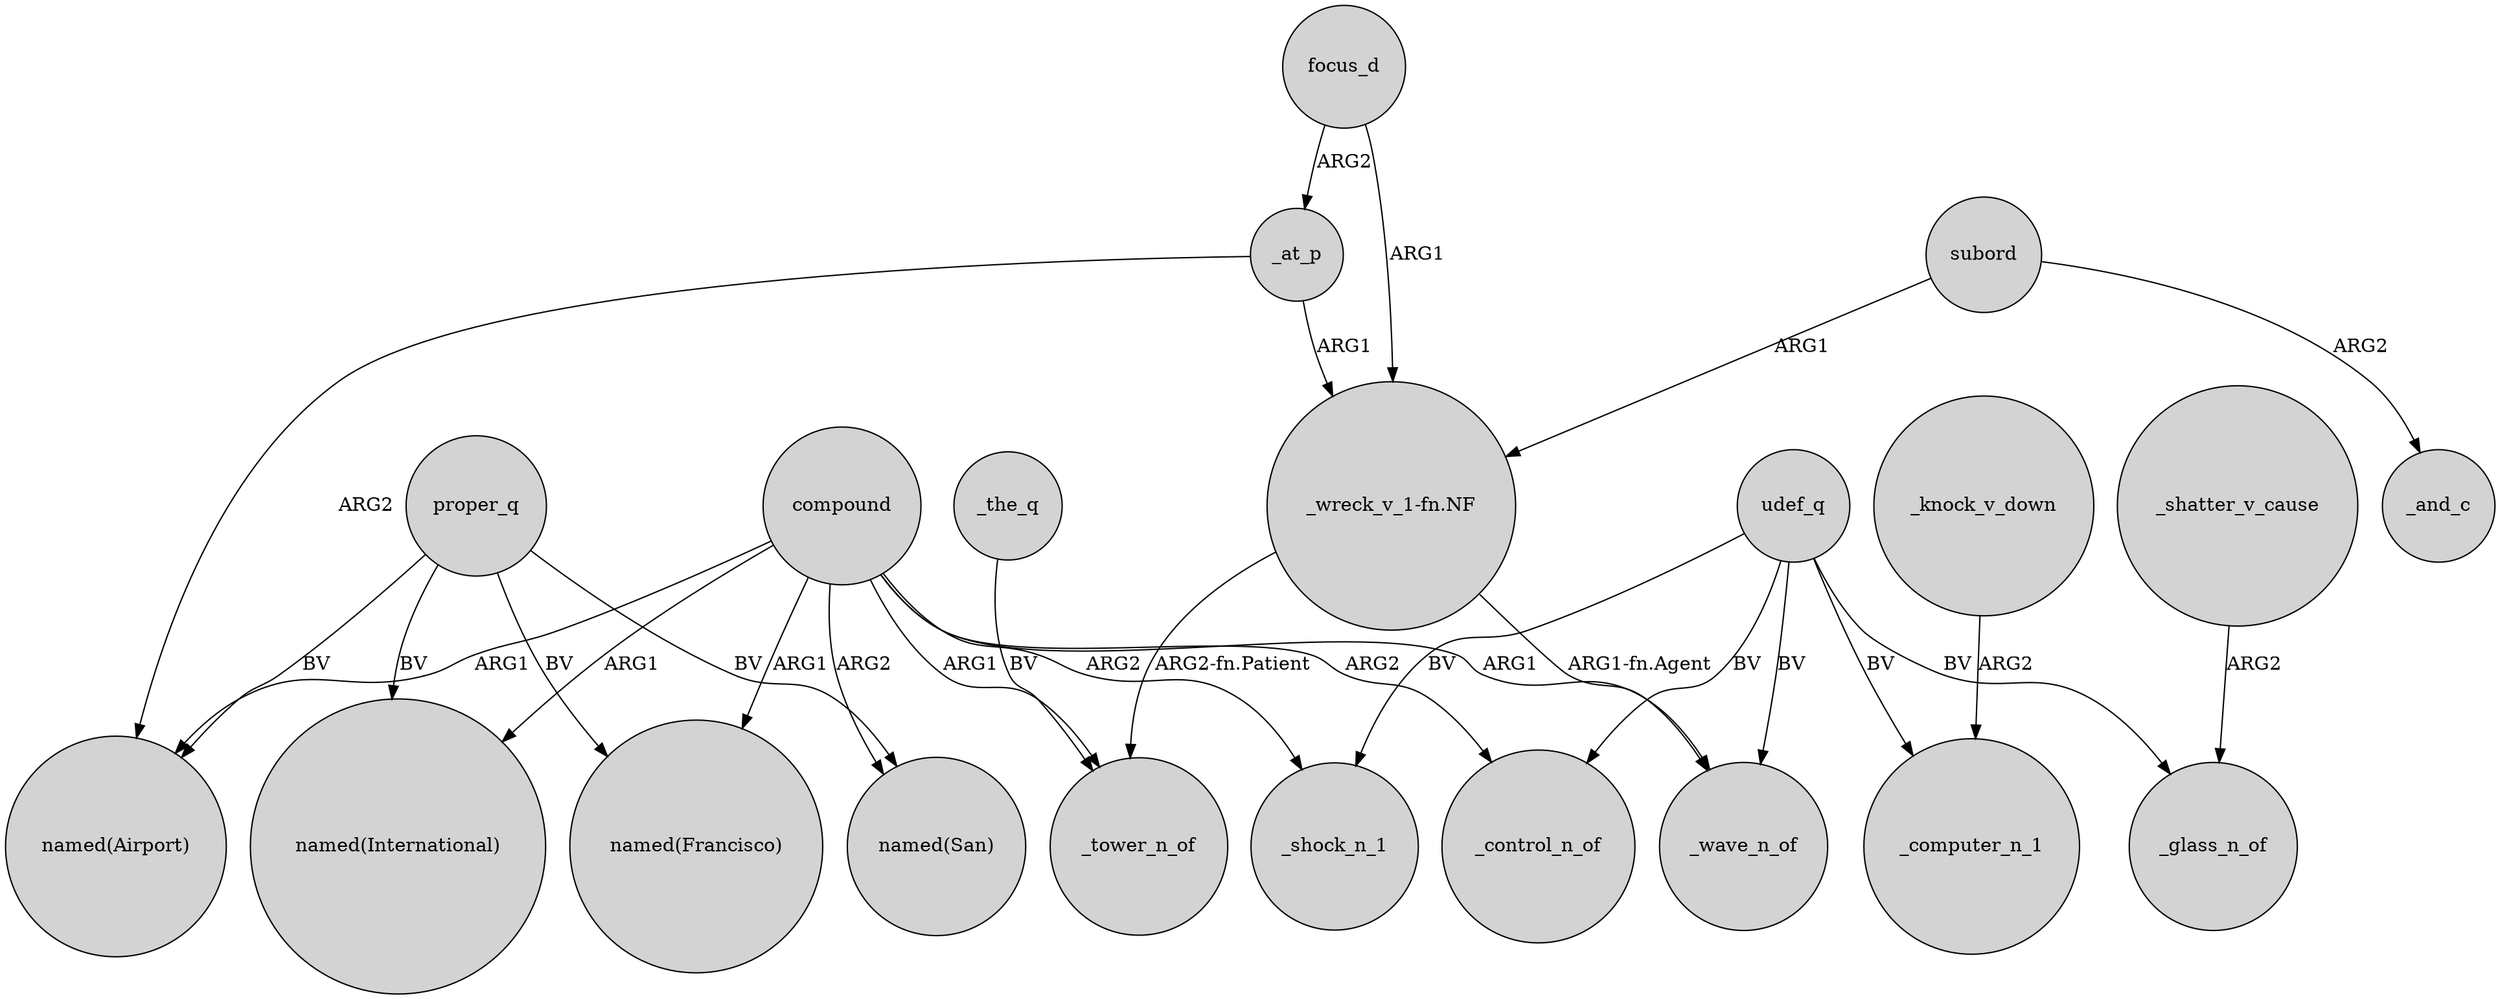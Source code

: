 digraph {
	node [shape=circle style=filled]
	compound -> "named(International)" [label=ARG1]
	subord -> "_wreck_v_1-fn.NF" [label=ARG1]
	focus_d -> "_wreck_v_1-fn.NF" [label=ARG1]
	proper_q -> "named(Francisco)" [label=BV]
	compound -> "named(San)" [label=ARG2]
	compound -> _tower_n_of [label=ARG1]
	udef_q -> _control_n_of [label=BV]
	proper_q -> "named(Airport)" [label=BV]
	_at_p -> "_wreck_v_1-fn.NF" [label=ARG1]
	compound -> "named(Airport)" [label=ARG1]
	focus_d -> _at_p [label=ARG2]
	_shatter_v_cause -> _glass_n_of [label=ARG2]
	udef_q -> _computer_n_1 [label=BV]
	compound -> _control_n_of [label=ARG2]
	compound -> _wave_n_of [label=ARG1]
	compound -> _shock_n_1 [label=ARG2]
	udef_q -> _shock_n_1 [label=BV]
	compound -> "named(Francisco)" [label=ARG1]
	"_wreck_v_1-fn.NF" -> _wave_n_of [label="ARG1-fn.Agent"]
	udef_q -> _wave_n_of [label=BV]
	udef_q -> _glass_n_of [label=BV]
	proper_q -> "named(San)" [label=BV]
	_knock_v_down -> _computer_n_1 [label=ARG2]
	_at_p -> "named(Airport)" [label=ARG2]
	"_wreck_v_1-fn.NF" -> _tower_n_of [label="ARG2-fn.Patient"]
	_the_q -> _tower_n_of [label=BV]
	subord -> _and_c [label=ARG2]
	proper_q -> "named(International)" [label=BV]
}

